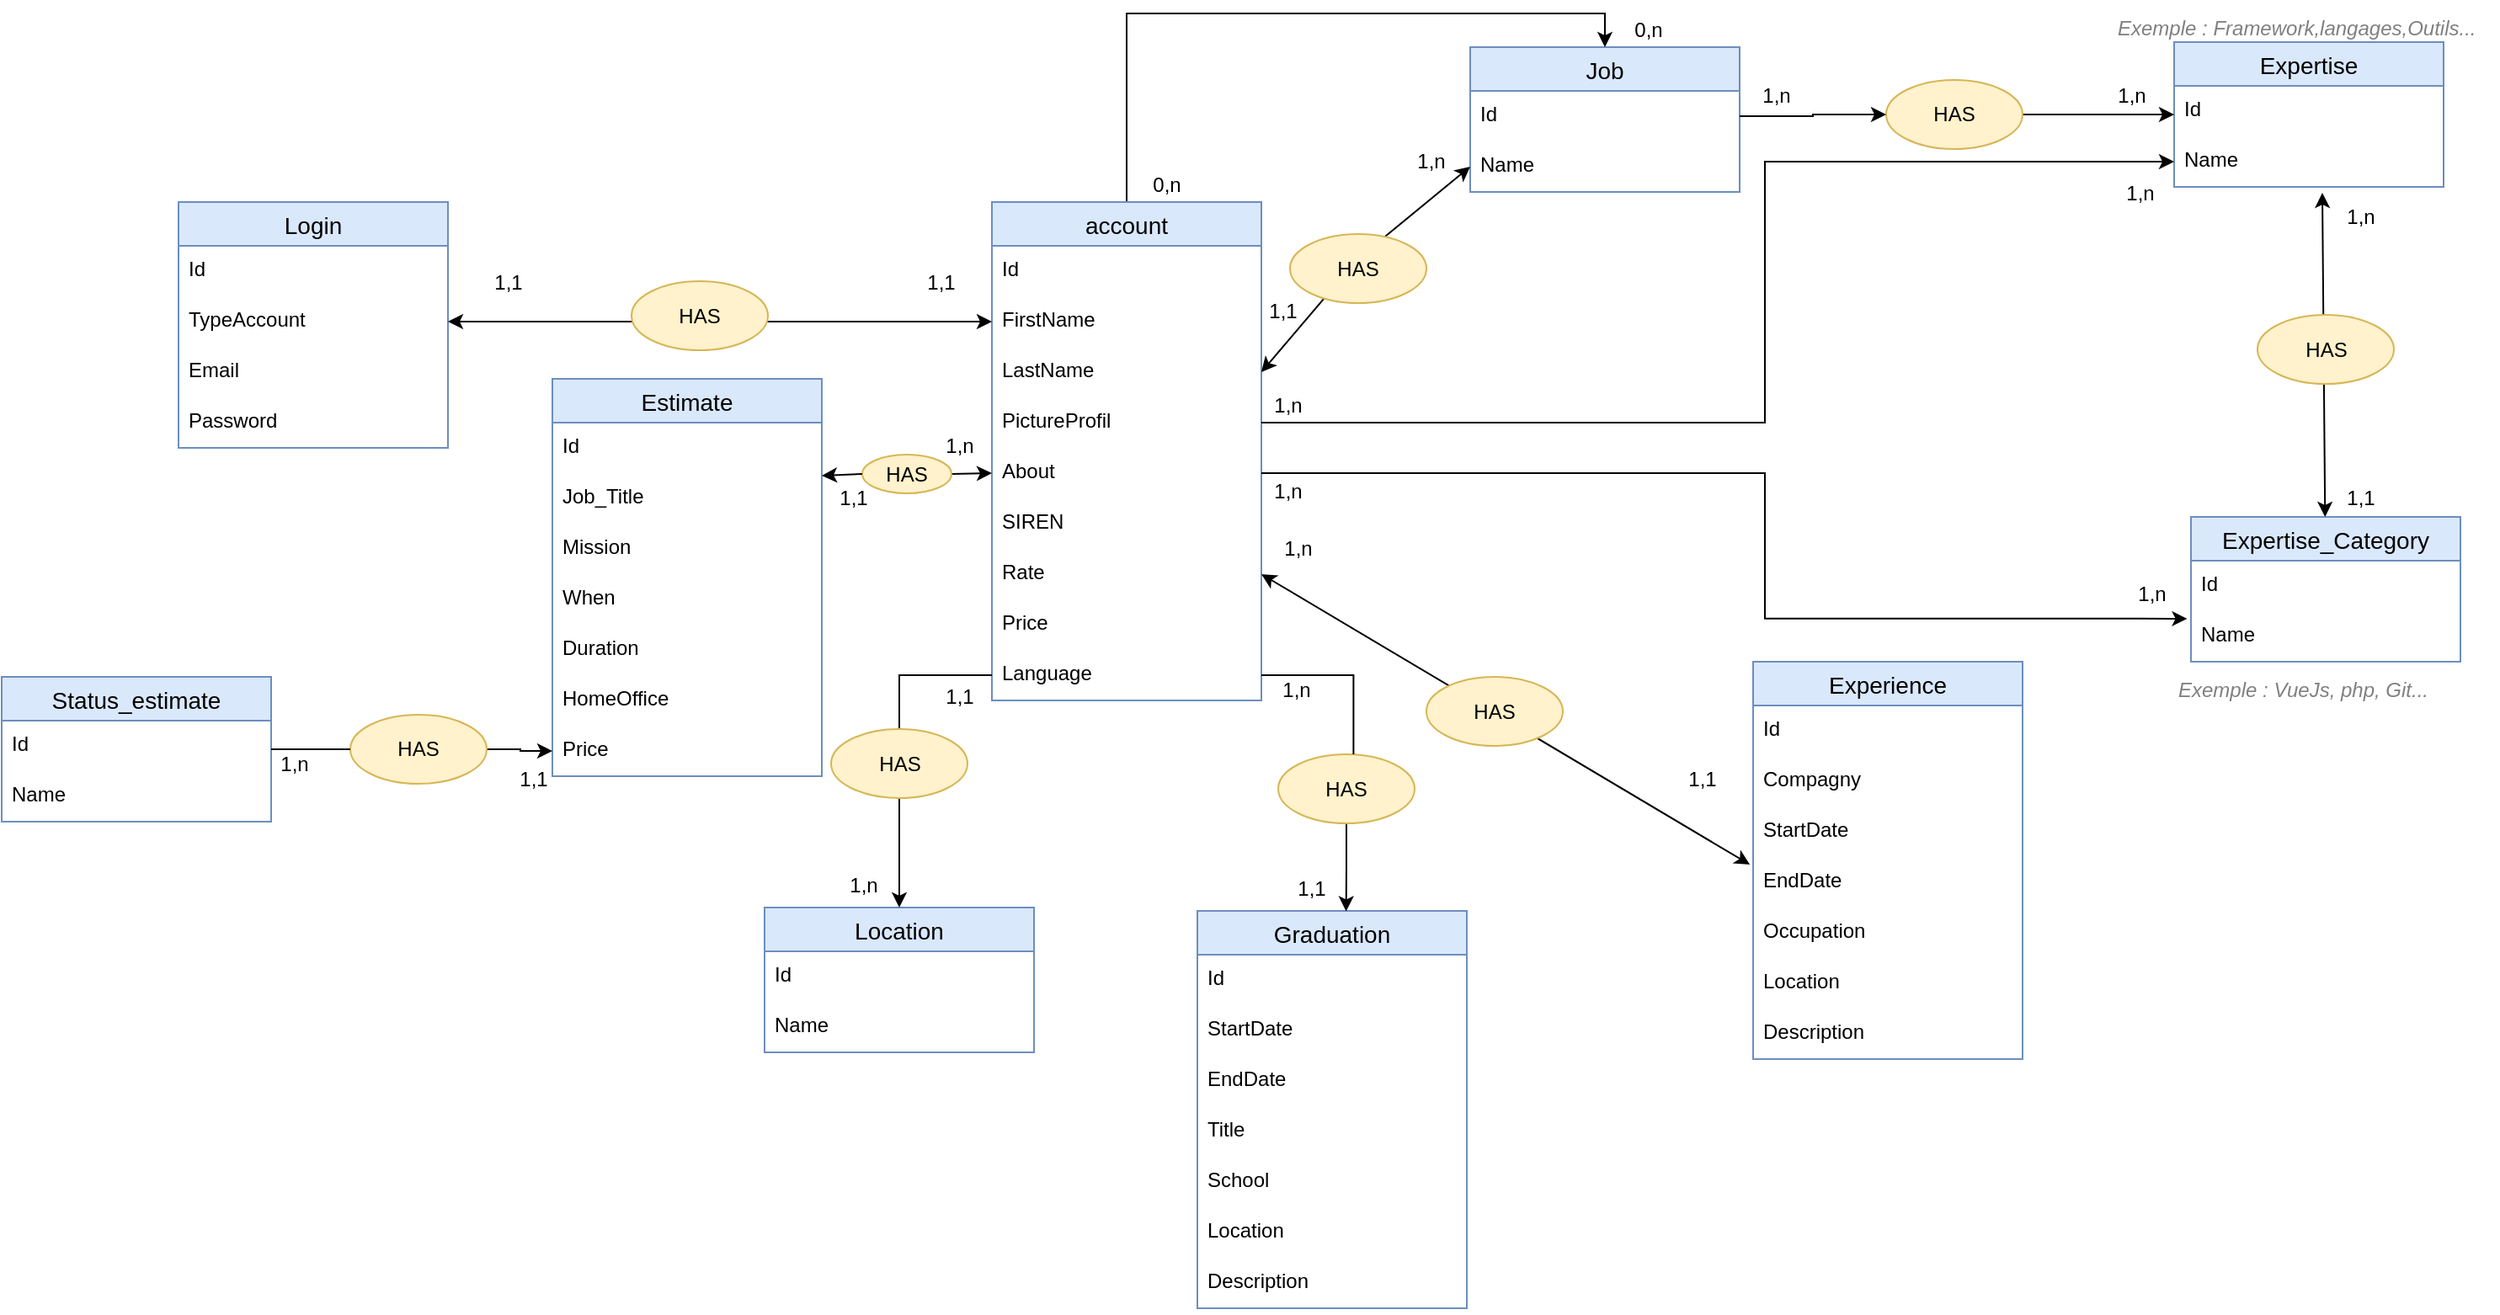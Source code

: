 <mxfile version="17.1.2" type="device" pages="2"><diagram id="mVigwQWhMpdKdHefaD68" name="MCD"><mxGraphModel dx="1883" dy="1170" grid="0" gridSize="10" guides="1" tooltips="1" connect="1" arrows="1" fold="1" page="0" pageScale="1" pageWidth="827" pageHeight="1169" math="0" shadow="0"><root><mxCell id="0"/><mxCell id="1" parent="0"/><mxCell id="IZ_guCKE3eKfIHXnUlwK-1" value="Location" style="swimlane;fontStyle=0;childLayout=stackLayout;horizontal=1;startSize=26;horizontalStack=0;resizeParent=1;resizeParentMax=0;resizeLast=0;collapsible=1;marginBottom=0;align=center;fontSize=14;fillColor=#dae8fc;strokeColor=#6c8ebf;" parent="1" vertex="1"><mxGeometry x="150" y="281" width="160" height="86" as="geometry"/></mxCell><mxCell id="IZ_guCKE3eKfIHXnUlwK-2" value="Id" style="text;strokeColor=none;fillColor=none;spacingLeft=4;spacingRight=4;overflow=hidden;rotatable=0;points=[[0,0.5],[1,0.5]];portConstraint=eastwest;fontSize=12;" parent="IZ_guCKE3eKfIHXnUlwK-1" vertex="1"><mxGeometry y="26" width="160" height="30" as="geometry"/></mxCell><mxCell id="IZ_guCKE3eKfIHXnUlwK-3" value="Name" style="text;strokeColor=none;fillColor=none;spacingLeft=4;spacingRight=4;overflow=hidden;rotatable=0;points=[[0,0.5],[1,0.5]];portConstraint=eastwest;fontSize=12;" parent="IZ_guCKE3eKfIHXnUlwK-1" vertex="1"><mxGeometry y="56" width="160" height="30" as="geometry"/></mxCell><mxCell id="IZ_guCKE3eKfIHXnUlwK-5" value="Job" style="swimlane;fontStyle=0;childLayout=stackLayout;horizontal=1;startSize=26;horizontalStack=0;resizeParent=1;resizeParentMax=0;resizeLast=0;collapsible=1;marginBottom=0;align=center;fontSize=14;fillColor=#dae8fc;strokeColor=#6c8ebf;" parent="1" vertex="1"><mxGeometry x="569" y="-230" width="160" height="86" as="geometry"/></mxCell><mxCell id="IZ_guCKE3eKfIHXnUlwK-6" value="Id" style="text;strokeColor=none;fillColor=none;spacingLeft=4;spacingRight=4;overflow=hidden;rotatable=0;points=[[0,0.5],[1,0.5]];portConstraint=eastwest;fontSize=12;" parent="IZ_guCKE3eKfIHXnUlwK-5" vertex="1"><mxGeometry y="26" width="160" height="30" as="geometry"/></mxCell><mxCell id="IZ_guCKE3eKfIHXnUlwK-7" value="Name" style="text;strokeColor=none;fillColor=none;spacingLeft=4;spacingRight=4;overflow=hidden;rotatable=0;points=[[0,0.5],[1,0.5]];portConstraint=eastwest;fontSize=12;" parent="IZ_guCKE3eKfIHXnUlwK-5" vertex="1"><mxGeometry y="56" width="160" height="30" as="geometry"/></mxCell><mxCell id="IcPHuXyP7gP1saVcf6r--30" style="edgeStyle=orthogonalEdgeStyle;rounded=0;orthogonalLoop=1;jettySize=auto;html=1;exitX=0.5;exitY=0;exitDx=0;exitDy=0;entryX=0.5;entryY=0;entryDx=0;entryDy=0;" edge="1" parent="1" source="IZ_guCKE3eKfIHXnUlwK-9" target="IZ_guCKE3eKfIHXnUlwK-5"><mxGeometry relative="1" as="geometry"/></mxCell><mxCell id="IZ_guCKE3eKfIHXnUlwK-9" value="account" style="swimlane;fontStyle=0;childLayout=stackLayout;horizontal=1;startSize=26;horizontalStack=0;resizeParent=1;resizeParentMax=0;resizeLast=0;collapsible=1;marginBottom=0;align=center;fontSize=14;fillColor=#dae8fc;strokeColor=#6c8ebf;" parent="1" vertex="1"><mxGeometry x="285" y="-138" width="160" height="296" as="geometry"/></mxCell><mxCell id="IZ_guCKE3eKfIHXnUlwK-10" value="Id" style="text;strokeColor=none;fillColor=none;spacingLeft=4;spacingRight=4;overflow=hidden;rotatable=0;points=[[0,0.5],[1,0.5]];portConstraint=eastwest;fontSize=12;" parent="IZ_guCKE3eKfIHXnUlwK-9" vertex="1"><mxGeometry y="26" width="160" height="30" as="geometry"/></mxCell><mxCell id="IZ_guCKE3eKfIHXnUlwK-11" value="FirstName" style="text;strokeColor=none;fillColor=none;spacingLeft=4;spacingRight=4;overflow=hidden;rotatable=0;points=[[0,0.5],[1,0.5]];portConstraint=eastwest;fontSize=12;" parent="IZ_guCKE3eKfIHXnUlwK-9" vertex="1"><mxGeometry y="56" width="160" height="30" as="geometry"/></mxCell><mxCell id="IZ_guCKE3eKfIHXnUlwK-12" value="LastName" style="text;strokeColor=none;fillColor=none;spacingLeft=4;spacingRight=4;overflow=hidden;rotatable=0;points=[[0,0.5],[1,0.5]];portConstraint=eastwest;fontSize=12;" parent="IZ_guCKE3eKfIHXnUlwK-9" vertex="1"><mxGeometry y="86" width="160" height="30" as="geometry"/></mxCell><mxCell id="IZ_guCKE3eKfIHXnUlwK-14" value="PictureProfil" style="text;strokeColor=none;fillColor=none;spacingLeft=4;spacingRight=4;overflow=hidden;rotatable=0;points=[[0,0.5],[1,0.5]];portConstraint=eastwest;fontSize=12;" parent="IZ_guCKE3eKfIHXnUlwK-9" vertex="1"><mxGeometry y="116" width="160" height="30" as="geometry"/></mxCell><mxCell id="IZ_guCKE3eKfIHXnUlwK-42" value="About" style="text;strokeColor=none;fillColor=none;spacingLeft=4;spacingRight=4;overflow=hidden;rotatable=0;points=[[0,0.5],[1,0.5]];portConstraint=eastwest;fontSize=12;" parent="IZ_guCKE3eKfIHXnUlwK-9" vertex="1"><mxGeometry y="146" width="160" height="30" as="geometry"/></mxCell><mxCell id="IZ_guCKE3eKfIHXnUlwK-82" value="SIREN" style="text;strokeColor=none;fillColor=none;spacingLeft=4;spacingRight=4;overflow=hidden;rotatable=0;points=[[0,0.5],[1,0.5]];portConstraint=eastwest;fontSize=12;" parent="IZ_guCKE3eKfIHXnUlwK-9" vertex="1"><mxGeometry y="176" width="160" height="30" as="geometry"/></mxCell><mxCell id="IZ_guCKE3eKfIHXnUlwK-84" value="Rate" style="text;strokeColor=none;fillColor=none;spacingLeft=4;spacingRight=4;overflow=hidden;rotatable=0;points=[[0,0.5],[1,0.5]];portConstraint=eastwest;fontSize=12;" parent="IZ_guCKE3eKfIHXnUlwK-9" vertex="1"><mxGeometry y="206" width="160" height="30" as="geometry"/></mxCell><mxCell id="IZ_guCKE3eKfIHXnUlwK-20" value="Price" style="text;strokeColor=none;fillColor=none;spacingLeft=4;spacingRight=4;overflow=hidden;rotatable=0;points=[[0,0.5],[1,0.5]];portConstraint=eastwest;fontSize=12;" parent="IZ_guCKE3eKfIHXnUlwK-9" vertex="1"><mxGeometry y="236" width="160" height="30" as="geometry"/></mxCell><mxCell id="IZ_guCKE3eKfIHXnUlwK-101" value="Language" style="text;strokeColor=none;fillColor=none;spacingLeft=4;spacingRight=4;overflow=hidden;rotatable=0;points=[[0,0.5],[1,0.5]];portConstraint=eastwest;fontSize=12;" parent="IZ_guCKE3eKfIHXnUlwK-9" vertex="1"><mxGeometry y="266" width="160" height="30" as="geometry"/></mxCell><mxCell id="IZ_guCKE3eKfIHXnUlwK-16" value="Login" style="swimlane;fontStyle=0;childLayout=stackLayout;horizontal=1;startSize=26;horizontalStack=0;resizeParent=1;resizeParentMax=0;resizeLast=0;collapsible=1;marginBottom=0;align=center;fontSize=14;fillColor=#dae8fc;strokeColor=#6c8ebf;" parent="1" vertex="1"><mxGeometry x="-198" y="-138" width="160" height="146" as="geometry"/></mxCell><mxCell id="IZ_guCKE3eKfIHXnUlwK-17" value="Id" style="text;strokeColor=none;fillColor=none;spacingLeft=4;spacingRight=4;overflow=hidden;rotatable=0;points=[[0,0.5],[1,0.5]];portConstraint=eastwest;fontSize=12;" parent="IZ_guCKE3eKfIHXnUlwK-16" vertex="1"><mxGeometry y="26" width="160" height="30" as="geometry"/></mxCell><mxCell id="IZ_guCKE3eKfIHXnUlwK-18" value="TypeAccount" style="text;strokeColor=none;fillColor=none;spacingLeft=4;spacingRight=4;overflow=hidden;rotatable=0;points=[[0,0.5],[1,0.5]];portConstraint=eastwest;fontSize=12;" parent="IZ_guCKE3eKfIHXnUlwK-16" vertex="1"><mxGeometry y="56" width="160" height="30" as="geometry"/></mxCell><mxCell id="IZ_guCKE3eKfIHXnUlwK-69" value="Email" style="text;strokeColor=none;fillColor=none;spacingLeft=4;spacingRight=4;overflow=hidden;rotatable=0;points=[[0,0.5],[1,0.5]];portConstraint=eastwest;fontSize=12;" parent="IZ_guCKE3eKfIHXnUlwK-16" vertex="1"><mxGeometry y="86" width="160" height="30" as="geometry"/></mxCell><mxCell id="IZ_guCKE3eKfIHXnUlwK-19" value="Password" style="text;strokeColor=none;fillColor=none;spacingLeft=4;spacingRight=4;overflow=hidden;rotatable=0;points=[[0,0.5],[1,0.5]];portConstraint=eastwest;fontSize=12;" parent="IZ_guCKE3eKfIHXnUlwK-16" vertex="1"><mxGeometry y="116" width="160" height="30" as="geometry"/></mxCell><mxCell id="IZ_guCKE3eKfIHXnUlwK-21" value="Experience" style="swimlane;fontStyle=0;childLayout=stackLayout;horizontal=1;startSize=26;horizontalStack=0;resizeParent=1;resizeParentMax=0;resizeLast=0;collapsible=1;marginBottom=0;align=center;fontSize=14;fillColor=#dae8fc;strokeColor=#6c8ebf;" parent="1" vertex="1"><mxGeometry x="737" y="135" width="160" height="236" as="geometry"/></mxCell><mxCell id="IZ_guCKE3eKfIHXnUlwK-22" value="Id" style="text;strokeColor=none;fillColor=none;spacingLeft=4;spacingRight=4;overflow=hidden;rotatable=0;points=[[0,0.5],[1,0.5]];portConstraint=eastwest;fontSize=12;" parent="IZ_guCKE3eKfIHXnUlwK-21" vertex="1"><mxGeometry y="26" width="160" height="30" as="geometry"/></mxCell><mxCell id="IZ_guCKE3eKfIHXnUlwK-23" value="Compagny" style="text;strokeColor=none;fillColor=none;spacingLeft=4;spacingRight=4;overflow=hidden;rotatable=0;points=[[0,0.5],[1,0.5]];portConstraint=eastwest;fontSize=12;" parent="IZ_guCKE3eKfIHXnUlwK-21" vertex="1"><mxGeometry y="56" width="160" height="30" as="geometry"/></mxCell><mxCell id="IZ_guCKE3eKfIHXnUlwK-24" value="StartDate" style="text;strokeColor=none;fillColor=none;spacingLeft=4;spacingRight=4;overflow=hidden;rotatable=0;points=[[0,0.5],[1,0.5]];portConstraint=eastwest;fontSize=12;" parent="IZ_guCKE3eKfIHXnUlwK-21" vertex="1"><mxGeometry y="86" width="160" height="30" as="geometry"/></mxCell><mxCell id="IZ_guCKE3eKfIHXnUlwK-25" value="EndDate" style="text;strokeColor=none;fillColor=none;spacingLeft=4;spacingRight=4;overflow=hidden;rotatable=0;points=[[0,0.5],[1,0.5]];portConstraint=eastwest;fontSize=12;" parent="IZ_guCKE3eKfIHXnUlwK-21" vertex="1"><mxGeometry y="116" width="160" height="30" as="geometry"/></mxCell><mxCell id="IZ_guCKE3eKfIHXnUlwK-26" value="Occupation" style="text;strokeColor=none;fillColor=none;spacingLeft=4;spacingRight=4;overflow=hidden;rotatable=0;points=[[0,0.5],[1,0.5]];portConstraint=eastwest;fontSize=12;" parent="IZ_guCKE3eKfIHXnUlwK-21" vertex="1"><mxGeometry y="146" width="160" height="30" as="geometry"/></mxCell><mxCell id="IZ_guCKE3eKfIHXnUlwK-27" value="Location" style="text;strokeColor=none;fillColor=none;spacingLeft=4;spacingRight=4;overflow=hidden;rotatable=0;points=[[0,0.5],[1,0.5]];portConstraint=eastwest;fontSize=12;" parent="IZ_guCKE3eKfIHXnUlwK-21" vertex="1"><mxGeometry y="176" width="160" height="30" as="geometry"/></mxCell><mxCell id="IZ_guCKE3eKfIHXnUlwK-28" value="Description" style="text;strokeColor=none;fillColor=none;spacingLeft=4;spacingRight=4;overflow=hidden;rotatable=0;points=[[0,0.5],[1,0.5]];portConstraint=eastwest;fontSize=12;" parent="IZ_guCKE3eKfIHXnUlwK-21" vertex="1"><mxGeometry y="206" width="160" height="30" as="geometry"/></mxCell><mxCell id="IZ_guCKE3eKfIHXnUlwK-43" value="Expertise" style="swimlane;fontStyle=0;childLayout=stackLayout;horizontal=1;startSize=26;horizontalStack=0;resizeParent=1;resizeParentMax=0;resizeLast=0;collapsible=1;marginBottom=0;align=center;fontSize=14;fillColor=#dae8fc;strokeColor=#6c8ebf;" parent="1" vertex="1"><mxGeometry x="987" y="-233" width="160" height="86" as="geometry"/></mxCell><mxCell id="IZ_guCKE3eKfIHXnUlwK-44" value="Id" style="text;strokeColor=none;fillColor=none;spacingLeft=4;spacingRight=4;overflow=hidden;rotatable=0;points=[[0,0.5],[1,0.5]];portConstraint=eastwest;fontSize=12;" parent="IZ_guCKE3eKfIHXnUlwK-43" vertex="1"><mxGeometry y="26" width="160" height="30" as="geometry"/></mxCell><mxCell id="IZ_guCKE3eKfIHXnUlwK-50" value="Name" style="text;strokeColor=none;fillColor=none;spacingLeft=4;spacingRight=4;overflow=hidden;rotatable=0;points=[[0,0.5],[1,0.5]];portConstraint=eastwest;fontSize=12;" parent="IZ_guCKE3eKfIHXnUlwK-43" vertex="1"><mxGeometry y="56" width="160" height="30" as="geometry"/></mxCell><mxCell id="IZ_guCKE3eKfIHXnUlwK-61" value="Expertise_Category" style="swimlane;fontStyle=0;childLayout=stackLayout;horizontal=1;startSize=26;horizontalStack=0;resizeParent=1;resizeParentMax=0;resizeLast=0;collapsible=1;marginBottom=0;align=center;fontSize=14;fillColor=#dae8fc;strokeColor=#6c8ebf;" parent="1" vertex="1"><mxGeometry x="997" y="49" width="160" height="86" as="geometry"/></mxCell><mxCell id="IZ_guCKE3eKfIHXnUlwK-62" value="Id" style="text;strokeColor=none;fillColor=none;spacingLeft=4;spacingRight=4;overflow=hidden;rotatable=0;points=[[0,0.5],[1,0.5]];portConstraint=eastwest;fontSize=12;" parent="IZ_guCKE3eKfIHXnUlwK-61" vertex="1"><mxGeometry y="26" width="160" height="30" as="geometry"/></mxCell><mxCell id="IZ_guCKE3eKfIHXnUlwK-63" value="Name" style="text;strokeColor=none;fillColor=none;spacingLeft=4;spacingRight=4;overflow=hidden;rotatable=0;points=[[0,0.5],[1,0.5]];portConstraint=eastwest;fontSize=12;" parent="IZ_guCKE3eKfIHXnUlwK-61" vertex="1"><mxGeometry y="56" width="160" height="30" as="geometry"/></mxCell><mxCell id="IZ_guCKE3eKfIHXnUlwK-65" value="Exemple : Framework,langages,Outils..." style="text;strokeColor=none;fillColor=none;spacingLeft=4;spacingRight=4;overflow=hidden;rotatable=0;points=[[0,0.5],[1,0.5]];portConstraint=eastwest;fontSize=12;fontColor=#808080;fontStyle=2" parent="1" vertex="1"><mxGeometry x="947.5" y="-255" width="232" height="30" as="geometry"/></mxCell><mxCell id="IZ_guCKE3eKfIHXnUlwK-66" value="Exemple : VueJs, php, Git..." style="text;strokeColor=none;fillColor=none;spacingLeft=4;spacingRight=4;overflow=hidden;rotatable=0;points=[[0,0.5],[1,0.5]];portConstraint=eastwest;fontSize=12;fontColor=#808080;fontStyle=2" parent="1" vertex="1"><mxGeometry x="983.5" y="138" width="196" height="30" as="geometry"/></mxCell><mxCell id="IZ_guCKE3eKfIHXnUlwK-70" value="Graduation" style="swimlane;fontStyle=0;childLayout=stackLayout;horizontal=1;startSize=26;horizontalStack=0;resizeParent=1;resizeParentMax=0;resizeLast=0;collapsible=1;marginBottom=0;align=center;fontSize=14;fillColor=#dae8fc;strokeColor=#6c8ebf;" parent="1" vertex="1"><mxGeometry x="407" y="283" width="160" height="236" as="geometry"/></mxCell><mxCell id="IZ_guCKE3eKfIHXnUlwK-71" value="Id" style="text;strokeColor=none;fillColor=none;spacingLeft=4;spacingRight=4;overflow=hidden;rotatable=0;points=[[0,0.5],[1,0.5]];portConstraint=eastwest;fontSize=12;" parent="IZ_guCKE3eKfIHXnUlwK-70" vertex="1"><mxGeometry y="26" width="160" height="30" as="geometry"/></mxCell><mxCell id="IZ_guCKE3eKfIHXnUlwK-73" value="StartDate" style="text;strokeColor=none;fillColor=none;spacingLeft=4;spacingRight=4;overflow=hidden;rotatable=0;points=[[0,0.5],[1,0.5]];portConstraint=eastwest;fontSize=12;" parent="IZ_guCKE3eKfIHXnUlwK-70" vertex="1"><mxGeometry y="56" width="160" height="30" as="geometry"/></mxCell><mxCell id="IZ_guCKE3eKfIHXnUlwK-74" value="EndDate" style="text;strokeColor=none;fillColor=none;spacingLeft=4;spacingRight=4;overflow=hidden;rotatable=0;points=[[0,0.5],[1,0.5]];portConstraint=eastwest;fontSize=12;" parent="IZ_guCKE3eKfIHXnUlwK-70" vertex="1"><mxGeometry y="86" width="160" height="30" as="geometry"/></mxCell><mxCell id="IZ_guCKE3eKfIHXnUlwK-75" value="Title" style="text;strokeColor=none;fillColor=none;spacingLeft=4;spacingRight=4;overflow=hidden;rotatable=0;points=[[0,0.5],[1,0.5]];portConstraint=eastwest;fontSize=12;" parent="IZ_guCKE3eKfIHXnUlwK-70" vertex="1"><mxGeometry y="116" width="160" height="30" as="geometry"/></mxCell><mxCell id="IZ_guCKE3eKfIHXnUlwK-78" value="School" style="text;strokeColor=none;fillColor=none;spacingLeft=4;spacingRight=4;overflow=hidden;rotatable=0;points=[[0,0.5],[1,0.5]];portConstraint=eastwest;fontSize=12;" parent="IZ_guCKE3eKfIHXnUlwK-70" vertex="1"><mxGeometry y="146" width="160" height="30" as="geometry"/></mxCell><mxCell id="IZ_guCKE3eKfIHXnUlwK-76" value="Location" style="text;strokeColor=none;fillColor=none;spacingLeft=4;spacingRight=4;overflow=hidden;rotatable=0;points=[[0,0.5],[1,0.5]];portConstraint=eastwest;fontSize=12;" parent="IZ_guCKE3eKfIHXnUlwK-70" vertex="1"><mxGeometry y="176" width="160" height="30" as="geometry"/></mxCell><mxCell id="IZ_guCKE3eKfIHXnUlwK-77" value="Description" style="text;strokeColor=none;fillColor=none;spacingLeft=4;spacingRight=4;overflow=hidden;rotatable=0;points=[[0,0.5],[1,0.5]];portConstraint=eastwest;fontSize=12;" parent="IZ_guCKE3eKfIHXnUlwK-70" vertex="1"><mxGeometry y="206" width="160" height="30" as="geometry"/></mxCell><mxCell id="IZ_guCKE3eKfIHXnUlwK-88" value="Estimate" style="swimlane;fontStyle=0;childLayout=stackLayout;horizontal=1;startSize=26;horizontalStack=0;resizeParent=1;resizeParentMax=0;resizeLast=0;collapsible=1;marginBottom=0;align=center;fontSize=14;fillColor=#dae8fc;strokeColor=#6c8ebf;" parent="1" vertex="1"><mxGeometry x="24" y="-33" width="160" height="236" as="geometry"/></mxCell><mxCell id="IZ_guCKE3eKfIHXnUlwK-89" value="Id" style="text;strokeColor=none;fillColor=none;spacingLeft=4;spacingRight=4;overflow=hidden;rotatable=0;points=[[0,0.5],[1,0.5]];portConstraint=eastwest;fontSize=12;" parent="IZ_guCKE3eKfIHXnUlwK-88" vertex="1"><mxGeometry y="26" width="160" height="30" as="geometry"/></mxCell><mxCell id="IZ_guCKE3eKfIHXnUlwK-90" value="Job_Title" style="text;strokeColor=none;fillColor=none;spacingLeft=4;spacingRight=4;overflow=hidden;rotatable=0;points=[[0,0.5],[1,0.5]];portConstraint=eastwest;fontSize=12;" parent="IZ_guCKE3eKfIHXnUlwK-88" vertex="1"><mxGeometry y="56" width="160" height="30" as="geometry"/></mxCell><mxCell id="IZ_guCKE3eKfIHXnUlwK-91" value="Mission" style="text;strokeColor=none;fillColor=none;spacingLeft=4;spacingRight=4;overflow=hidden;rotatable=0;points=[[0,0.5],[1,0.5]];portConstraint=eastwest;fontSize=12;" parent="IZ_guCKE3eKfIHXnUlwK-88" vertex="1"><mxGeometry y="86" width="160" height="30" as="geometry"/></mxCell><mxCell id="IZ_guCKE3eKfIHXnUlwK-93" value="When" style="text;strokeColor=none;fillColor=none;spacingLeft=4;spacingRight=4;overflow=hidden;rotatable=0;points=[[0,0.5],[1,0.5]];portConstraint=eastwest;fontSize=12;" parent="IZ_guCKE3eKfIHXnUlwK-88" vertex="1"><mxGeometry y="116" width="160" height="30" as="geometry"/></mxCell><mxCell id="IZ_guCKE3eKfIHXnUlwK-94" value="Duration" style="text;strokeColor=none;fillColor=none;spacingLeft=4;spacingRight=4;overflow=hidden;rotatable=0;points=[[0,0.5],[1,0.5]];portConstraint=eastwest;fontSize=12;" parent="IZ_guCKE3eKfIHXnUlwK-88" vertex="1"><mxGeometry y="146" width="160" height="30" as="geometry"/></mxCell><mxCell id="IZ_guCKE3eKfIHXnUlwK-95" value="HomeOffice" style="text;strokeColor=none;fillColor=none;spacingLeft=4;spacingRight=4;overflow=hidden;rotatable=0;points=[[0,0.5],[1,0.5]];portConstraint=eastwest;fontSize=12;" parent="IZ_guCKE3eKfIHXnUlwK-88" vertex="1"><mxGeometry y="176" width="160" height="30" as="geometry"/></mxCell><mxCell id="IZ_guCKE3eKfIHXnUlwK-100" value="Price" style="text;strokeColor=none;fillColor=none;spacingLeft=4;spacingRight=4;overflow=hidden;rotatable=0;points=[[0,0.5],[1,0.5]];portConstraint=eastwest;fontSize=12;" parent="IZ_guCKE3eKfIHXnUlwK-88" vertex="1"><mxGeometry y="206" width="160" height="30" as="geometry"/></mxCell><mxCell id="IZ_guCKE3eKfIHXnUlwK-103" value="" style="endArrow=classic;startArrow=classic;html=1;rounded=0;fontColor=#808080;exitX=1;exitY=0.5;exitDx=0;exitDy=0;entryX=0;entryY=0.5;entryDx=0;entryDy=0;" parent="1" source="IZ_guCKE3eKfIHXnUlwK-18" target="IZ_guCKE3eKfIHXnUlwK-11" edge="1"><mxGeometry width="50" height="50" relative="1" as="geometry"><mxPoint x="420" y="301" as="sourcePoint"/><mxPoint x="470" y="251" as="targetPoint"/></mxGeometry></mxCell><mxCell id="IZ_guCKE3eKfIHXnUlwK-105" value="" style="endArrow=classic;startArrow=none;html=1;rounded=0;fontColor=#808080;entryX=0;entryY=0.5;entryDx=0;entryDy=0;exitX=1;exitY=0.5;exitDx=0;exitDy=0;" parent="1" source="IZ_guCKE3eKfIHXnUlwK-143" target="IZ_guCKE3eKfIHXnUlwK-42" edge="1"><mxGeometry width="50" height="50" relative="1" as="geometry"><mxPoint x="183" y="93" as="sourcePoint"/><mxPoint x="467" y="179" as="targetPoint"/></mxGeometry></mxCell><mxCell id="IZ_guCKE3eKfIHXnUlwK-108" value="" style="endArrow=classic;startArrow=classic;html=1;rounded=0;fontColor=#808080;entryX=-0.012;entryY=0.15;entryDx=0;entryDy=0;entryPerimeter=0;exitX=1;exitY=0.5;exitDx=0;exitDy=0;" parent="1" source="IZ_guCKE3eKfIHXnUlwK-84" target="IZ_guCKE3eKfIHXnUlwK-25" edge="1"><mxGeometry width="50" height="50" relative="1" as="geometry"><mxPoint x="417" y="229" as="sourcePoint"/><mxPoint x="467" y="179" as="targetPoint"/></mxGeometry></mxCell><mxCell id="IZ_guCKE3eKfIHXnUlwK-110" value="" style="endArrow=classic;startArrow=classic;html=1;rounded=0;fontColor=#808080;entryX=0.55;entryY=1.117;entryDx=0;entryDy=0;entryPerimeter=0;" parent="1" source="IZ_guCKE3eKfIHXnUlwK-61" target="IZ_guCKE3eKfIHXnUlwK-50" edge="1"><mxGeometry width="50" height="50" relative="1" as="geometry"><mxPoint x="417" y="104" as="sourcePoint"/><mxPoint x="467" y="54" as="targetPoint"/></mxGeometry></mxCell><mxCell id="IZ_guCKE3eKfIHXnUlwK-113" value="1,1" style="text;html=1;strokeColor=none;fillColor=none;align=center;verticalAlign=middle;whiteSpace=wrap;rounded=0;fontColor=#000000;" parent="1" vertex="1"><mxGeometry x="-32" y="-105" width="60" height="30" as="geometry"/></mxCell><mxCell id="IZ_guCKE3eKfIHXnUlwK-114" value="1,1" style="text;html=1;strokeColor=none;fillColor=none;align=center;verticalAlign=middle;whiteSpace=wrap;rounded=0;fontColor=#000000;" parent="1" vertex="1"><mxGeometry x="225" y="-105" width="60" height="30" as="geometry"/></mxCell><mxCell id="IZ_guCKE3eKfIHXnUlwK-117" value="1,1" style="text;html=1;strokeColor=none;fillColor=none;align=center;verticalAlign=middle;whiteSpace=wrap;rounded=0;fontColor=#000000;" parent="1" vertex="1"><mxGeometry x="173" y="23" width="60" height="30" as="geometry"/></mxCell><mxCell id="IZ_guCKE3eKfIHXnUlwK-119" value="1,1" style="text;html=1;strokeColor=none;fillColor=none;align=center;verticalAlign=middle;whiteSpace=wrap;rounded=0;fontColor=#000000;" parent="1" vertex="1"><mxGeometry x="236" y="141" width="60" height="30" as="geometry"/></mxCell><mxCell id="IZ_guCKE3eKfIHXnUlwK-121" value="1,n" style="text;html=1;strokeColor=none;fillColor=none;align=center;verticalAlign=middle;whiteSpace=wrap;rounded=0;fontColor=#000000;" parent="1" vertex="1"><mxGeometry x="179" y="253" width="60" height="30" as="geometry"/></mxCell><mxCell id="IZ_guCKE3eKfIHXnUlwK-123" value="1,1" style="text;html=1;strokeColor=none;fillColor=none;align=center;verticalAlign=middle;whiteSpace=wrap;rounded=0;fontColor=#000000;" parent="1" vertex="1"><mxGeometry x="445" y="255" width="60" height="30" as="geometry"/></mxCell><mxCell id="IZ_guCKE3eKfIHXnUlwK-124" value="1,n" style="text;html=1;strokeColor=none;fillColor=none;align=center;verticalAlign=middle;whiteSpace=wrap;rounded=0;fontColor=#000000;" parent="1" vertex="1"><mxGeometry x="445" y="144" width="42" height="16" as="geometry"/></mxCell><mxCell id="IZ_guCKE3eKfIHXnUlwK-125" value="1,n" style="text;html=1;strokeColor=none;fillColor=none;align=center;verticalAlign=middle;whiteSpace=wrap;rounded=0;fontColor=#000000;" parent="1" vertex="1"><mxGeometry x="437" y="53" width="60" height="30" as="geometry"/></mxCell><mxCell id="IZ_guCKE3eKfIHXnUlwK-127" value="1,1" style="text;html=1;strokeColor=none;fillColor=none;align=center;verticalAlign=middle;whiteSpace=wrap;rounded=0;fontColor=#000000;" parent="1" vertex="1"><mxGeometry x="677" y="190" width="60" height="30" as="geometry"/></mxCell><mxCell id="IZ_guCKE3eKfIHXnUlwK-128" value="1,1" style="text;html=1;strokeColor=none;fillColor=none;align=center;verticalAlign=middle;whiteSpace=wrap;rounded=0;fontColor=#000000;" parent="1" vertex="1"><mxGeometry x="437" y="-83" width="42" height="20" as="geometry"/></mxCell><mxCell id="IZ_guCKE3eKfIHXnUlwK-129" value="" style="endArrow=classic;startArrow=classic;html=1;rounded=0;fontColor=#000000;entryX=0;entryY=0.5;entryDx=0;entryDy=0;exitX=1;exitY=0.5;exitDx=0;exitDy=0;" parent="1" source="IZ_guCKE3eKfIHXnUlwK-12" target="IZ_guCKE3eKfIHXnUlwK-7" edge="1"><mxGeometry width="50" height="50" relative="1" as="geometry"><mxPoint x="417" y="104" as="sourcePoint"/><mxPoint x="467" y="54" as="targetPoint"/><Array as="points"><mxPoint x="502" y="-104"/></Array></mxGeometry></mxCell><mxCell id="IZ_guCKE3eKfIHXnUlwK-130" value="1,n" style="text;html=1;strokeColor=none;fillColor=none;align=center;verticalAlign=middle;whiteSpace=wrap;rounded=0;fontColor=#000000;" parent="1" vertex="1"><mxGeometry x="516" y="-177" width="60" height="30" as="geometry"/></mxCell><mxCell id="IZ_guCKE3eKfIHXnUlwK-132" value="1,n" style="text;html=1;strokeColor=none;fillColor=none;align=center;verticalAlign=middle;whiteSpace=wrap;rounded=0;fontColor=#000000;" parent="1" vertex="1"><mxGeometry x="250" y="-2" width="32" height="18" as="geometry"/></mxCell><mxCell id="IZ_guCKE3eKfIHXnUlwK-134" value="1,n" style="text;html=1;strokeColor=none;fillColor=none;align=center;verticalAlign=middle;whiteSpace=wrap;rounded=0;fontColor=#000000;" parent="1" vertex="1"><mxGeometry x="721" y="-216" width="60" height="30" as="geometry"/></mxCell><mxCell id="IZ_guCKE3eKfIHXnUlwK-136" value="1,n" style="text;html=1;strokeColor=none;fillColor=none;align=center;verticalAlign=middle;whiteSpace=wrap;rounded=0;fontColor=#000000;" parent="1" vertex="1"><mxGeometry x="932" y="-216" width="60" height="30" as="geometry"/></mxCell><mxCell id="IZ_guCKE3eKfIHXnUlwK-137" value="1,n" style="text;html=1;strokeColor=none;fillColor=none;align=center;verticalAlign=middle;whiteSpace=wrap;rounded=0;fontColor=#000000;" parent="1" vertex="1"><mxGeometry x="1068" y="-144" width="60" height="30" as="geometry"/></mxCell><mxCell id="IZ_guCKE3eKfIHXnUlwK-138" value="1,1" style="text;html=1;strokeColor=none;fillColor=none;align=center;verticalAlign=middle;whiteSpace=wrap;rounded=0;fontColor=#000000;" parent="1" vertex="1"><mxGeometry x="1068" y="23" width="60" height="30" as="geometry"/></mxCell><mxCell id="IZ_guCKE3eKfIHXnUlwK-139" value="HAS" style="ellipse;whiteSpace=wrap;html=1;fillColor=#fff2cc;strokeColor=#d6b656;" parent="1" vertex="1"><mxGeometry x="71" y="-91" width="81" height="41" as="geometry"/></mxCell><mxCell id="IZ_guCKE3eKfIHXnUlwK-143" value="HAS" style="ellipse;whiteSpace=wrap;html=1;fillColor=#fff2cc;strokeColor=#d6b656;" parent="1" vertex="1"><mxGeometry x="208" y="12" width="53" height="23" as="geometry"/></mxCell><mxCell id="IZ_guCKE3eKfIHXnUlwK-144" value="" style="endArrow=none;startArrow=classic;html=1;rounded=0;fontColor=#808080;entryX=0;entryY=0.5;entryDx=0;entryDy=0;exitX=1;exitY=0.05;exitDx=0;exitDy=0;exitPerimeter=0;" parent="1" source="IZ_guCKE3eKfIHXnUlwK-90" target="IZ_guCKE3eKfIHXnUlwK-143" edge="1"><mxGeometry width="50" height="50" relative="1" as="geometry"><mxPoint x="184" y="24.5" as="sourcePoint"/><mxPoint x="285" y="23" as="targetPoint"/></mxGeometry></mxCell><mxCell id="IZ_guCKE3eKfIHXnUlwK-147" value="HAS" style="ellipse;whiteSpace=wrap;html=1;fillColor=#fff2cc;strokeColor=#d6b656;" parent="1" vertex="1"><mxGeometry x="462" y="-119" width="81" height="41" as="geometry"/></mxCell><mxCell id="IZ_guCKE3eKfIHXnUlwK-148" value="HAS" style="ellipse;whiteSpace=wrap;html=1;fillColor=#fff2cc;strokeColor=#d6b656;" parent="1" vertex="1"><mxGeometry x="543" y="144" width="81" height="41" as="geometry"/></mxCell><mxCell id="IcPHuXyP7gP1saVcf6r--8" style="edgeStyle=orthogonalEdgeStyle;rounded=0;orthogonalLoop=1;jettySize=auto;html=1;entryX=0;entryY=0.5;entryDx=0;entryDy=0;" edge="1" parent="1" source="IZ_guCKE3eKfIHXnUlwK-151" target="IZ_guCKE3eKfIHXnUlwK-43"><mxGeometry relative="1" as="geometry"/></mxCell><mxCell id="IZ_guCKE3eKfIHXnUlwK-151" value="HAS" style="ellipse;whiteSpace=wrap;html=1;fillColor=#fff2cc;strokeColor=#d6b656;" parent="1" vertex="1"><mxGeometry x="816" y="-210.5" width="81" height="41" as="geometry"/></mxCell><mxCell id="IZ_guCKE3eKfIHXnUlwK-152" value="HAS" style="ellipse;whiteSpace=wrap;html=1;fillColor=#fff2cc;strokeColor=#d6b656;" parent="1" vertex="1"><mxGeometry x="1036.5" y="-71" width="81" height="41" as="geometry"/></mxCell><mxCell id="ZhbzlIK5PnIrfzqopKbt-7" value="0,n" style="text;html=1;strokeColor=none;fillColor=none;align=center;verticalAlign=middle;whiteSpace=wrap;rounded=0;fontColor=#000000;" parent="1" vertex="1"><mxGeometry x="645" y="-255" width="60" height="30" as="geometry"/></mxCell><mxCell id="TagqYiQ91vxFry6hOGJ6-2" value="0,n" style="text;html=1;strokeColor=none;fillColor=none;align=center;verticalAlign=middle;whiteSpace=wrap;rounded=0;fontColor=#000000;" parent="1" vertex="1"><mxGeometry x="359" y="-163" width="60" height="30" as="geometry"/></mxCell><mxCell id="TagqYiQ91vxFry6hOGJ6-6" value="" style="edgeStyle=orthogonalEdgeStyle;rounded=0;orthogonalLoop=1;jettySize=auto;html=1;startArrow=none;" parent="1" source="TagqYiQ91vxFry6hOGJ6-9" target="IZ_guCKE3eKfIHXnUlwK-100" edge="1"><mxGeometry relative="1" as="geometry"/></mxCell><mxCell id="TagqYiQ91vxFry6hOGJ6-3" value="Status_estimate" style="swimlane;fontStyle=0;childLayout=stackLayout;horizontal=1;startSize=26;horizontalStack=0;resizeParent=1;resizeParentMax=0;resizeLast=0;collapsible=1;marginBottom=0;align=center;fontSize=14;fillColor=#dae8fc;strokeColor=#6c8ebf;" parent="1" vertex="1"><mxGeometry x="-303" y="144" width="160" height="86" as="geometry"/></mxCell><mxCell id="TagqYiQ91vxFry6hOGJ6-4" value="Id" style="text;strokeColor=none;fillColor=none;spacingLeft=4;spacingRight=4;overflow=hidden;rotatable=0;points=[[0,0.5],[1,0.5]];portConstraint=eastwest;fontSize=12;" parent="TagqYiQ91vxFry6hOGJ6-3" vertex="1"><mxGeometry y="26" width="160" height="30" as="geometry"/></mxCell><mxCell id="TagqYiQ91vxFry6hOGJ6-5" value="Name" style="text;strokeColor=none;fillColor=none;spacingLeft=4;spacingRight=4;overflow=hidden;rotatable=0;points=[[0,0.5],[1,0.5]];portConstraint=eastwest;fontSize=12;" parent="TagqYiQ91vxFry6hOGJ6-3" vertex="1"><mxGeometry y="56" width="160" height="30" as="geometry"/></mxCell><mxCell id="TagqYiQ91vxFry6hOGJ6-7" value="1,1" style="text;html=1;strokeColor=none;fillColor=none;align=center;verticalAlign=middle;whiteSpace=wrap;rounded=0;fontColor=#000000;" parent="1" vertex="1"><mxGeometry x="-17" y="190" width="60" height="30" as="geometry"/></mxCell><mxCell id="TagqYiQ91vxFry6hOGJ6-8" value="1,n" style="text;html=1;strokeColor=none;fillColor=none;align=center;verticalAlign=middle;whiteSpace=wrap;rounded=0;fontColor=#000000;" parent="1" vertex="1"><mxGeometry x="-159" y="180.5" width="60" height="30" as="geometry"/></mxCell><mxCell id="TagqYiQ91vxFry6hOGJ6-9" value="HAS" style="ellipse;whiteSpace=wrap;html=1;fillColor=#fff2cc;strokeColor=#d6b656;" parent="1" vertex="1"><mxGeometry x="-96" y="166.5" width="81" height="41" as="geometry"/></mxCell><mxCell id="TagqYiQ91vxFry6hOGJ6-10" value="" style="edgeStyle=orthogonalEdgeStyle;rounded=0;orthogonalLoop=1;jettySize=auto;html=1;endArrow=none;" parent="1" source="TagqYiQ91vxFry6hOGJ6-3" target="TagqYiQ91vxFry6hOGJ6-9" edge="1"><mxGeometry relative="1" as="geometry"><mxPoint x="-104" y="188" as="sourcePoint"/><mxPoint x="24" y="188" as="targetPoint"/></mxGeometry></mxCell><mxCell id="IcPHuXyP7gP1saVcf6r--12" style="edgeStyle=orthogonalEdgeStyle;rounded=0;orthogonalLoop=1;jettySize=auto;html=1;entryX=0;entryY=0.5;entryDx=0;entryDy=0;" edge="1" parent="1" source="IZ_guCKE3eKfIHXnUlwK-6" target="IZ_guCKE3eKfIHXnUlwK-151"><mxGeometry relative="1" as="geometry"/></mxCell><mxCell id="IcPHuXyP7gP1saVcf6r--14" value="1,n" style="text;html=1;strokeColor=none;fillColor=none;align=center;verticalAlign=middle;whiteSpace=wrap;rounded=0;fontColor=#000000;" vertex="1" parent="1"><mxGeometry x="944" y="80" width="60" height="30" as="geometry"/></mxCell><mxCell id="IcPHuXyP7gP1saVcf6r--15" value="1,n" style="text;html=1;strokeColor=none;fillColor=none;align=center;verticalAlign=middle;whiteSpace=wrap;rounded=0;fontColor=#000000;" vertex="1" parent="1"><mxGeometry x="431" y="19" width="60" height="30" as="geometry"/></mxCell><mxCell id="IcPHuXyP7gP1saVcf6r--16" value="1,n" style="text;html=1;strokeColor=none;fillColor=none;align=center;verticalAlign=middle;whiteSpace=wrap;rounded=0;fontColor=#000000;" vertex="1" parent="1"><mxGeometry x="937" y="-158" width="60" height="30" as="geometry"/></mxCell><mxCell id="IcPHuXyP7gP1saVcf6r--25" style="edgeStyle=orthogonalEdgeStyle;rounded=0;orthogonalLoop=1;jettySize=auto;html=1;exitX=1;exitY=0.5;exitDx=0;exitDy=0;entryX=-0.014;entryY=0.148;entryDx=0;entryDy=0;entryPerimeter=0;" edge="1" parent="1" source="IZ_guCKE3eKfIHXnUlwK-42" target="IZ_guCKE3eKfIHXnUlwK-63"><mxGeometry relative="1" as="geometry"><Array as="points"><mxPoint x="744" y="23"/><mxPoint x="744" y="109"/></Array></mxGeometry></mxCell><mxCell id="IcPHuXyP7gP1saVcf6r--28" style="edgeStyle=orthogonalEdgeStyle;rounded=0;orthogonalLoop=1;jettySize=auto;html=1;exitX=1;exitY=0.5;exitDx=0;exitDy=0;entryX=0;entryY=0.5;entryDx=0;entryDy=0;" edge="1" parent="1" source="IZ_guCKE3eKfIHXnUlwK-14" target="IZ_guCKE3eKfIHXnUlwK-50"><mxGeometry relative="1" as="geometry"><Array as="points"><mxPoint x="744" y="-7"/><mxPoint x="744" y="-162"/></Array></mxGeometry></mxCell><mxCell id="IcPHuXyP7gP1saVcf6r--29" value="1,n" style="text;html=1;strokeColor=none;fillColor=none;align=center;verticalAlign=middle;whiteSpace=wrap;rounded=0;fontColor=#000000;" vertex="1" parent="1"><mxGeometry x="431" y="-32" width="60" height="30" as="geometry"/></mxCell><mxCell id="IcPHuXyP7gP1saVcf6r--31" style="edgeStyle=orthogonalEdgeStyle;rounded=0;orthogonalLoop=1;jettySize=auto;html=1;entryX=0.5;entryY=0;entryDx=0;entryDy=0;" edge="1" parent="1" source="IZ_guCKE3eKfIHXnUlwK-101" target="IZ_guCKE3eKfIHXnUlwK-1"><mxGeometry relative="1" as="geometry"/></mxCell><mxCell id="IcPHuXyP7gP1saVcf6r--32" value="HAS" style="ellipse;whiteSpace=wrap;html=1;fillColor=#fff2cc;strokeColor=#d6b656;" vertex="1" parent="1"><mxGeometry x="189.5" y="175" width="81" height="41" as="geometry"/></mxCell><mxCell id="IcPHuXyP7gP1saVcf6r--36" style="edgeStyle=orthogonalEdgeStyle;rounded=0;orthogonalLoop=1;jettySize=auto;html=1;entryX=0.552;entryY=0.001;entryDx=0;entryDy=0;entryPerimeter=0;startArrow=none;" edge="1" parent="1" source="IcPHuXyP7gP1saVcf6r--38" target="IZ_guCKE3eKfIHXnUlwK-70"><mxGeometry relative="1" as="geometry"/></mxCell><mxCell id="IcPHuXyP7gP1saVcf6r--38" value="HAS" style="ellipse;whiteSpace=wrap;html=1;fillColor=#fff2cc;strokeColor=#d6b656;" vertex="1" parent="1"><mxGeometry x="455" y="190" width="81" height="41" as="geometry"/></mxCell><mxCell id="IcPHuXyP7gP1saVcf6r--40" value="" style="edgeStyle=orthogonalEdgeStyle;rounded=0;orthogonalLoop=1;jettySize=auto;html=1;entryX=0.552;entryY=0.001;entryDx=0;entryDy=0;entryPerimeter=0;endArrow=none;" edge="1" parent="1" source="IZ_guCKE3eKfIHXnUlwK-101" target="IcPHuXyP7gP1saVcf6r--38"><mxGeometry relative="1" as="geometry"><mxPoint x="445" y="143.0" as="sourcePoint"/><mxPoint x="493.32" y="283.236" as="targetPoint"/></mxGeometry></mxCell></root></mxGraphModel></diagram><diagram id="8ndlVoOTiT5k0ZKBNCxd" name="MLD"><mxGraphModel dx="-162" dy="1739" grid="0" gridSize="10" guides="1" tooltips="1" connect="1" arrows="1" fold="1" page="0" pageScale="1" pageWidth="827" pageHeight="1169" math="0" shadow="0"><root><mxCell id="TiurjgZYMyvFgIEwGbsL-0"/><mxCell id="TiurjgZYMyvFgIEwGbsL-1" parent="TiurjgZYMyvFgIEwGbsL-0"/><mxCell id="-denUZRah9F26yDz6qbb-0" value="Job_Expertise" style="swimlane;fontStyle=1;childLayout=stackLayout;horizontal=1;startSize=26;horizontalStack=0;resizeParent=1;resizeParentMax=0;resizeLast=0;collapsible=1;marginBottom=0;align=center;fontSize=14;fillColor=#e1d5e7;strokeColor=#9673a6;" parent="TiurjgZYMyvFgIEwGbsL-1" vertex="1"><mxGeometry x="2068" y="-878" width="160" height="116" as="geometry"/></mxCell><mxCell id="-denUZRah9F26yDz6qbb-1" value="Id" style="text;strokeColor=none;fillColor=none;spacingLeft=4;spacingRight=4;overflow=hidden;rotatable=0;points=[[0,0.5],[1,0.5]];portConstraint=eastwest;fontSize=12;" parent="-denUZRah9F26yDz6qbb-0" vertex="1"><mxGeometry y="26" width="160" height="30" as="geometry"/></mxCell><mxCell id="-denUZRah9F26yDz6qbb-2" value="#IdJob" style="text;strokeColor=none;fillColor=none;spacingLeft=4;spacingRight=4;overflow=hidden;rotatable=0;points=[[0,0.5],[1,0.5]];portConstraint=eastwest;fontSize=12;fontStyle=1" parent="-denUZRah9F26yDz6qbb-0" vertex="1"><mxGeometry y="56" width="160" height="30" as="geometry"/></mxCell><mxCell id="-denUZRah9F26yDz6qbb-3" value="#IdExpertise" style="text;strokeColor=none;fillColor=none;spacingLeft=4;spacingRight=4;overflow=hidden;rotatable=0;points=[[0,0.5],[1,0.5]];portConstraint=eastwest;fontSize=12;fontStyle=1" parent="-denUZRah9F26yDz6qbb-0" vertex="1"><mxGeometry y="86" width="160" height="30" as="geometry"/></mxCell><mxCell id="xHrb7DT-36VbCQ76wRHy-0" value="Expertise_Category" style="swimlane;fontStyle=1;childLayout=stackLayout;horizontal=1;startSize=26;horizontalStack=0;resizeParent=1;resizeParentMax=0;resizeLast=0;collapsible=1;marginBottom=0;align=center;fontSize=14;fillColor=#b1ddf0;strokeColor=#10739e;" parent="TiurjgZYMyvFgIEwGbsL-1" vertex="1"><mxGeometry x="2265" y="-728" width="160" height="116" as="geometry"/></mxCell><mxCell id="xHrb7DT-36VbCQ76wRHy-1" value="Id" style="text;strokeColor=none;fillColor=none;spacingLeft=4;spacingRight=4;overflow=hidden;rotatable=0;points=[[0,0.5],[1,0.5]];portConstraint=eastwest;fontSize=12;" parent="xHrb7DT-36VbCQ76wRHy-0" vertex="1"><mxGeometry y="26" width="160" height="30" as="geometry"/></mxCell><mxCell id="xHrb7DT-36VbCQ76wRHy-2" value="Name" style="text;strokeColor=none;fillColor=none;spacingLeft=4;spacingRight=4;overflow=hidden;rotatable=0;points=[[0,0.5],[1,0.5]];portConstraint=eastwest;fontSize=12;" parent="xHrb7DT-36VbCQ76wRHy-0" vertex="1"><mxGeometry y="56" width="160" height="30" as="geometry"/></mxCell><mxCell id="xHrb7DT-36VbCQ76wRHy-3" value="#IdExpertise" style="text;strokeColor=none;fillColor=none;spacingLeft=4;spacingRight=4;overflow=hidden;rotatable=0;points=[[0,0.5],[1,0.5]];portConstraint=eastwest;fontSize=12;fontStyle=1" parent="xHrb7DT-36VbCQ76wRHy-0" vertex="1"><mxGeometry y="86" width="160" height="30" as="geometry"/></mxCell><mxCell id="e92cOGR-eiwb16YsRQrm-0" value="Graduation" style="swimlane;fontStyle=1;childLayout=stackLayout;horizontal=1;startSize=26;horizontalStack=0;resizeParent=1;resizeParentMax=0;resizeLast=0;collapsible=1;marginBottom=0;align=center;fontSize=14;fillColor=#b1ddf0;strokeColor=#10739e;" parent="TiurjgZYMyvFgIEwGbsL-1" vertex="1"><mxGeometry x="1867" y="-426" width="160" height="266" as="geometry"/></mxCell><mxCell id="e92cOGR-eiwb16YsRQrm-1" value="Id" style="text;strokeColor=none;fillColor=none;spacingLeft=4;spacingRight=4;overflow=hidden;rotatable=0;points=[[0,0.5],[1,0.5]];portConstraint=eastwest;fontSize=12;" parent="e92cOGR-eiwb16YsRQrm-0" vertex="1"><mxGeometry y="26" width="160" height="30" as="geometry"/></mxCell><mxCell id="e92cOGR-eiwb16YsRQrm-2" value="StartDate" style="text;strokeColor=none;fillColor=none;spacingLeft=4;spacingRight=4;overflow=hidden;rotatable=0;points=[[0,0.5],[1,0.5]];portConstraint=eastwest;fontSize=12;" parent="e92cOGR-eiwb16YsRQrm-0" vertex="1"><mxGeometry y="56" width="160" height="30" as="geometry"/></mxCell><mxCell id="e92cOGR-eiwb16YsRQrm-3" value="EndDate" style="text;strokeColor=none;fillColor=none;spacingLeft=4;spacingRight=4;overflow=hidden;rotatable=0;points=[[0,0.5],[1,0.5]];portConstraint=eastwest;fontSize=12;" parent="e92cOGR-eiwb16YsRQrm-0" vertex="1"><mxGeometry y="86" width="160" height="30" as="geometry"/></mxCell><mxCell id="e92cOGR-eiwb16YsRQrm-4" value="Title" style="text;strokeColor=none;fillColor=none;spacingLeft=4;spacingRight=4;overflow=hidden;rotatable=0;points=[[0,0.5],[1,0.5]];portConstraint=eastwest;fontSize=12;" parent="e92cOGR-eiwb16YsRQrm-0" vertex="1"><mxGeometry y="116" width="160" height="30" as="geometry"/></mxCell><mxCell id="e92cOGR-eiwb16YsRQrm-5" value="School" style="text;strokeColor=none;fillColor=none;spacingLeft=4;spacingRight=4;overflow=hidden;rotatable=0;points=[[0,0.5],[1,0.5]];portConstraint=eastwest;fontSize=12;" parent="e92cOGR-eiwb16YsRQrm-0" vertex="1"><mxGeometry y="146" width="160" height="30" as="geometry"/></mxCell><mxCell id="e92cOGR-eiwb16YsRQrm-6" value="Location" style="text;strokeColor=none;fillColor=none;spacingLeft=4;spacingRight=4;overflow=hidden;rotatable=0;points=[[0,0.5],[1,0.5]];portConstraint=eastwest;fontSize=12;" parent="e92cOGR-eiwb16YsRQrm-0" vertex="1"><mxGeometry y="176" width="160" height="30" as="geometry"/></mxCell><mxCell id="e92cOGR-eiwb16YsRQrm-7" value="Description" style="text;strokeColor=none;fillColor=none;spacingLeft=4;spacingRight=4;overflow=hidden;rotatable=0;points=[[0,0.5],[1,0.5]];portConstraint=eastwest;fontSize=12;" parent="e92cOGR-eiwb16YsRQrm-0" vertex="1"><mxGeometry y="206" width="160" height="30" as="geometry"/></mxCell><mxCell id="e92cOGR-eiwb16YsRQrm-8" value="#Id_Account" style="text;strokeColor=none;fillColor=none;spacingLeft=4;spacingRight=4;overflow=hidden;rotatable=0;points=[[0,0.5],[1,0.5]];portConstraint=eastwest;fontSize=12;fontStyle=1" parent="e92cOGR-eiwb16YsRQrm-0" vertex="1"><mxGeometry y="236" width="160" height="30" as="geometry"/></mxCell><mxCell id="25RJsxbq80hLugdjGpFa-0" value="Account" style="swimlane;fontStyle=1;childLayout=stackLayout;horizontal=1;startSize=26;horizontalStack=0;resizeParent=1;resizeParentMax=0;resizeLast=0;collapsible=1;marginBottom=0;align=center;fontSize=14;fillColor=#b1ddf0;strokeColor=#10739e;" parent="TiurjgZYMyvFgIEwGbsL-1" vertex="1"><mxGeometry x="1654" y="-882" width="160" height="386" as="geometry"/></mxCell><mxCell id="25RJsxbq80hLugdjGpFa-1" value="Id" style="text;strokeColor=none;fillColor=none;spacingLeft=4;spacingRight=4;overflow=hidden;rotatable=0;points=[[0,0.5],[1,0.5]];portConstraint=eastwest;fontSize=12;" parent="25RJsxbq80hLugdjGpFa-0" vertex="1"><mxGeometry y="26" width="160" height="30" as="geometry"/></mxCell><mxCell id="25RJsxbq80hLugdjGpFa-2" value="FirstName" style="text;strokeColor=none;fillColor=none;spacingLeft=4;spacingRight=4;overflow=hidden;rotatable=0;points=[[0,0.5],[1,0.5]];portConstraint=eastwest;fontSize=12;" parent="25RJsxbq80hLugdjGpFa-0" vertex="1"><mxGeometry y="56" width="160" height="30" as="geometry"/></mxCell><mxCell id="25RJsxbq80hLugdjGpFa-3" value="LastName" style="text;strokeColor=none;fillColor=none;spacingLeft=4;spacingRight=4;overflow=hidden;rotatable=0;points=[[0,0.5],[1,0.5]];portConstraint=eastwest;fontSize=12;" parent="25RJsxbq80hLugdjGpFa-0" vertex="1"><mxGeometry y="86" width="160" height="30" as="geometry"/></mxCell><mxCell id="25RJsxbq80hLugdjGpFa-4" value="PictureProfil" style="text;strokeColor=none;fillColor=none;spacingLeft=4;spacingRight=4;overflow=hidden;rotatable=0;points=[[0,0.5],[1,0.5]];portConstraint=eastwest;fontSize=12;" parent="25RJsxbq80hLugdjGpFa-0" vertex="1"><mxGeometry y="116" width="160" height="30" as="geometry"/></mxCell><mxCell id="25RJsxbq80hLugdjGpFa-5" value="About" style="text;strokeColor=none;fillColor=none;spacingLeft=4;spacingRight=4;overflow=hidden;rotatable=0;points=[[0,0.5],[1,0.5]];portConstraint=eastwest;fontSize=12;" parent="25RJsxbq80hLugdjGpFa-0" vertex="1"><mxGeometry y="146" width="160" height="30" as="geometry"/></mxCell><mxCell id="25RJsxbq80hLugdjGpFa-6" value="SIREN" style="text;strokeColor=none;fillColor=none;spacingLeft=4;spacingRight=4;overflow=hidden;rotatable=0;points=[[0,0.5],[1,0.5]];portConstraint=eastwest;fontSize=12;" parent="25RJsxbq80hLugdjGpFa-0" vertex="1"><mxGeometry y="176" width="160" height="30" as="geometry"/></mxCell><mxCell id="25RJsxbq80hLugdjGpFa-7" value="Rate" style="text;strokeColor=none;fillColor=none;spacingLeft=4;spacingRight=4;overflow=hidden;rotatable=0;points=[[0,0.5],[1,0.5]];portConstraint=eastwest;fontSize=12;" parent="25RJsxbq80hLugdjGpFa-0" vertex="1"><mxGeometry y="206" width="160" height="30" as="geometry"/></mxCell><mxCell id="25RJsxbq80hLugdjGpFa-8" value="Price" style="text;strokeColor=none;fillColor=none;spacingLeft=4;spacingRight=4;overflow=hidden;rotatable=0;points=[[0,0.5],[1,0.5]];portConstraint=eastwest;fontSize=12;" parent="25RJsxbq80hLugdjGpFa-0" vertex="1"><mxGeometry y="236" width="160" height="30" as="geometry"/></mxCell><mxCell id="25RJsxbq80hLugdjGpFa-9" value="Language" style="text;strokeColor=none;fillColor=none;spacingLeft=4;spacingRight=4;overflow=hidden;rotatable=0;points=[[0,0.5],[1,0.5]];portConstraint=eastwest;fontSize=12;" parent="25RJsxbq80hLugdjGpFa-0" vertex="1"><mxGeometry y="266" width="160" height="30" as="geometry"/></mxCell><mxCell id="25RJsxbq80hLugdjGpFa-10" value="#IdJob" style="text;strokeColor=none;fillColor=none;spacingLeft=4;spacingRight=4;overflow=hidden;rotatable=0;points=[[0,0.5],[1,0.5]];portConstraint=eastwest;fontSize=12;fontStyle=1" parent="25RJsxbq80hLugdjGpFa-0" vertex="1"><mxGeometry y="296" width="160" height="30" as="geometry"/></mxCell><mxCell id="25RJsxbq80hLugdjGpFa-11" value="#IdLocation" style="text;strokeColor=none;fillColor=none;spacingLeft=4;spacingRight=4;overflow=hidden;rotatable=0;points=[[0,0.5],[1,0.5]];portConstraint=eastwest;fontSize=12;fontStyle=1" parent="25RJsxbq80hLugdjGpFa-0" vertex="1"><mxGeometry y="326" width="160" height="30" as="geometry"/></mxCell><mxCell id="Ad00jh0baBkLT_B6VXS--0" value="#IdLogin" style="text;strokeColor=none;fillColor=none;spacingLeft=4;spacingRight=4;overflow=hidden;rotatable=0;points=[[0,0.5],[1,0.5]];portConstraint=eastwest;fontSize=12;fontStyle=1" parent="25RJsxbq80hLugdjGpFa-0" vertex="1"><mxGeometry y="356" width="160" height="30" as="geometry"/></mxCell><mxCell id="25RJsxbq80hLugdjGpFa-13" value="Experience" style="swimlane;fontStyle=1;childLayout=stackLayout;horizontal=1;startSize=26;horizontalStack=0;resizeParent=1;resizeParentMax=0;resizeLast=0;collapsible=1;marginBottom=0;align=center;fontSize=14;fillColor=#b1ddf0;strokeColor=#10739e;" parent="TiurjgZYMyvFgIEwGbsL-1" vertex="1"><mxGeometry x="1867" y="-737" width="160" height="266" as="geometry"/></mxCell><mxCell id="25RJsxbq80hLugdjGpFa-14" value="Id" style="text;strokeColor=none;fillColor=none;spacingLeft=4;spacingRight=4;overflow=hidden;rotatable=0;points=[[0,0.5],[1,0.5]];portConstraint=eastwest;fontSize=12;" parent="25RJsxbq80hLugdjGpFa-13" vertex="1"><mxGeometry y="26" width="160" height="30" as="geometry"/></mxCell><mxCell id="25RJsxbq80hLugdjGpFa-15" value="Compagny" style="text;strokeColor=none;fillColor=none;spacingLeft=4;spacingRight=4;overflow=hidden;rotatable=0;points=[[0,0.5],[1,0.5]];portConstraint=eastwest;fontSize=12;" parent="25RJsxbq80hLugdjGpFa-13" vertex="1"><mxGeometry y="56" width="160" height="30" as="geometry"/></mxCell><mxCell id="25RJsxbq80hLugdjGpFa-16" value="StartDate" style="text;strokeColor=none;fillColor=none;spacingLeft=4;spacingRight=4;overflow=hidden;rotatable=0;points=[[0,0.5],[1,0.5]];portConstraint=eastwest;fontSize=12;" parent="25RJsxbq80hLugdjGpFa-13" vertex="1"><mxGeometry y="86" width="160" height="30" as="geometry"/></mxCell><mxCell id="25RJsxbq80hLugdjGpFa-17" value="EndDate" style="text;strokeColor=none;fillColor=none;spacingLeft=4;spacingRight=4;overflow=hidden;rotatable=0;points=[[0,0.5],[1,0.5]];portConstraint=eastwest;fontSize=12;" parent="25RJsxbq80hLugdjGpFa-13" vertex="1"><mxGeometry y="116" width="160" height="30" as="geometry"/></mxCell><mxCell id="25RJsxbq80hLugdjGpFa-18" value="Occupation" style="text;strokeColor=none;fillColor=none;spacingLeft=4;spacingRight=4;overflow=hidden;rotatable=0;points=[[0,0.5],[1,0.5]];portConstraint=eastwest;fontSize=12;" parent="25RJsxbq80hLugdjGpFa-13" vertex="1"><mxGeometry y="146" width="160" height="30" as="geometry"/></mxCell><mxCell id="25RJsxbq80hLugdjGpFa-19" value="Location" style="text;strokeColor=none;fillColor=none;spacingLeft=4;spacingRight=4;overflow=hidden;rotatable=0;points=[[0,0.5],[1,0.5]];portConstraint=eastwest;fontSize=12;" parent="25RJsxbq80hLugdjGpFa-13" vertex="1"><mxGeometry y="176" width="160" height="30" as="geometry"/></mxCell><mxCell id="25RJsxbq80hLugdjGpFa-20" value="Description" style="text;strokeColor=none;fillColor=none;spacingLeft=4;spacingRight=4;overflow=hidden;rotatable=0;points=[[0,0.5],[1,0.5]];portConstraint=eastwest;fontSize=12;" parent="25RJsxbq80hLugdjGpFa-13" vertex="1"><mxGeometry y="206" width="160" height="30" as="geometry"/></mxCell><mxCell id="25RJsxbq80hLugdjGpFa-21" value="#Id_Account" style="text;strokeColor=none;fillColor=none;spacingLeft=4;spacingRight=4;overflow=hidden;rotatable=0;points=[[0,0.5],[1,0.5]];portConstraint=eastwest;fontSize=12;fontStyle=1" parent="25RJsxbq80hLugdjGpFa-13" vertex="1"><mxGeometry y="236" width="160" height="30" as="geometry"/></mxCell><mxCell id="25RJsxbq80hLugdjGpFa-33" value="Estimate" style="swimlane;fontStyle=1;childLayout=stackLayout;horizontal=1;startSize=26;horizontalStack=0;resizeParent=1;resizeParentMax=0;resizeLast=0;collapsible=1;marginBottom=0;align=center;fontSize=14;fillColor=#b1ddf0;strokeColor=#10739e;" parent="TiurjgZYMyvFgIEwGbsL-1" vertex="1"><mxGeometry x="1437" y="-885" width="160" height="326" as="geometry"/></mxCell><mxCell id="25RJsxbq80hLugdjGpFa-34" value="Id" style="text;strokeColor=none;fillColor=none;spacingLeft=4;spacingRight=4;overflow=hidden;rotatable=0;points=[[0,0.5],[1,0.5]];portConstraint=eastwest;fontSize=12;" parent="25RJsxbq80hLugdjGpFa-33" vertex="1"><mxGeometry y="26" width="160" height="30" as="geometry"/></mxCell><mxCell id="25RJsxbq80hLugdjGpFa-35" value="Job_Title" style="text;strokeColor=none;fillColor=none;spacingLeft=4;spacingRight=4;overflow=hidden;rotatable=0;points=[[0,0.5],[1,0.5]];portConstraint=eastwest;fontSize=12;" parent="25RJsxbq80hLugdjGpFa-33" vertex="1"><mxGeometry y="56" width="160" height="30" as="geometry"/></mxCell><mxCell id="25RJsxbq80hLugdjGpFa-36" value="Mission" style="text;strokeColor=none;fillColor=none;spacingLeft=4;spacingRight=4;overflow=hidden;rotatable=0;points=[[0,0.5],[1,0.5]];portConstraint=eastwest;fontSize=12;" parent="25RJsxbq80hLugdjGpFa-33" vertex="1"><mxGeometry y="86" width="160" height="30" as="geometry"/></mxCell><mxCell id="25RJsxbq80hLugdjGpFa-37" value="When" style="text;strokeColor=none;fillColor=none;spacingLeft=4;spacingRight=4;overflow=hidden;rotatable=0;points=[[0,0.5],[1,0.5]];portConstraint=eastwest;fontSize=12;" parent="25RJsxbq80hLugdjGpFa-33" vertex="1"><mxGeometry y="116" width="160" height="30" as="geometry"/></mxCell><mxCell id="25RJsxbq80hLugdjGpFa-38" value="Duration" style="text;strokeColor=none;fillColor=none;spacingLeft=4;spacingRight=4;overflow=hidden;rotatable=0;points=[[0,0.5],[1,0.5]];portConstraint=eastwest;fontSize=12;" parent="25RJsxbq80hLugdjGpFa-33" vertex="1"><mxGeometry y="146" width="160" height="30" as="geometry"/></mxCell><mxCell id="25RJsxbq80hLugdjGpFa-39" value="HomeOffice" style="text;strokeColor=none;fillColor=none;spacingLeft=4;spacingRight=4;overflow=hidden;rotatable=0;points=[[0,0.5],[1,0.5]];portConstraint=eastwest;fontSize=12;" parent="25RJsxbq80hLugdjGpFa-33" vertex="1"><mxGeometry y="176" width="160" height="30" as="geometry"/></mxCell><mxCell id="25RJsxbq80hLugdjGpFa-40" value="Price" style="text;strokeColor=none;fillColor=none;spacingLeft=4;spacingRight=4;overflow=hidden;rotatable=0;points=[[0,0.5],[1,0.5]];portConstraint=eastwest;fontSize=12;" parent="25RJsxbq80hLugdjGpFa-33" vertex="1"><mxGeometry y="206" width="160" height="30" as="geometry"/></mxCell><mxCell id="25RJsxbq80hLugdjGpFa-41" value="#IdStatus" style="text;strokeColor=none;fillColor=none;spacingLeft=4;spacingRight=4;overflow=hidden;rotatable=0;points=[[0,0.5],[1,0.5]];portConstraint=eastwest;fontSize=12;fontStyle=1" parent="25RJsxbq80hLugdjGpFa-33" vertex="1"><mxGeometry y="236" width="160" height="30" as="geometry"/></mxCell><mxCell id="25RJsxbq80hLugdjGpFa-42" value="#Id_Freelance" style="text;strokeColor=none;fillColor=none;spacingLeft=4;spacingRight=4;overflow=hidden;rotatable=0;points=[[0,0.5],[1,0.5]];portConstraint=eastwest;fontSize=12;fontStyle=1" parent="25RJsxbq80hLugdjGpFa-33" vertex="1"><mxGeometry y="266" width="160" height="30" as="geometry"/></mxCell><mxCell id="25RJsxbq80hLugdjGpFa-43" value="#Id_Customer" style="text;strokeColor=none;fillColor=none;spacingLeft=4;spacingRight=4;overflow=hidden;rotatable=0;points=[[0,0.5],[1,0.5]];portConstraint=eastwest;fontSize=12;fontStyle=1" parent="25RJsxbq80hLugdjGpFa-33" vertex="1"><mxGeometry y="296" width="160" height="30" as="geometry"/></mxCell><mxCell id="83x-nN9xS21FK5YqS6j1-0" value="Job" style="swimlane;fontStyle=1;childLayout=stackLayout;horizontal=1;startSize=26;horizontalStack=0;resizeParent=1;resizeParentMax=0;resizeLast=0;collapsible=1;marginBottom=0;align=center;fontSize=14;fillColor=#b1ddf0;strokeColor=#10739e;" parent="TiurjgZYMyvFgIEwGbsL-1" vertex="1"><mxGeometry x="1869" y="-878" width="160" height="86" as="geometry"/></mxCell><mxCell id="83x-nN9xS21FK5YqS6j1-1" value="Id" style="text;strokeColor=none;fillColor=none;spacingLeft=4;spacingRight=4;overflow=hidden;rotatable=0;points=[[0,0.5],[1,0.5]];portConstraint=eastwest;fontSize=12;" parent="83x-nN9xS21FK5YqS6j1-0" vertex="1"><mxGeometry y="26" width="160" height="30" as="geometry"/></mxCell><mxCell id="83x-nN9xS21FK5YqS6j1-2" value="Name" style="text;strokeColor=none;fillColor=none;spacingLeft=4;spacingRight=4;overflow=hidden;rotatable=0;points=[[0,0.5],[1,0.5]];portConstraint=eastwest;fontSize=12;" parent="83x-nN9xS21FK5YqS6j1-0" vertex="1"><mxGeometry y="56" width="160" height="30" as="geometry"/></mxCell><mxCell id="XgvY9aYR2NfeCOJozv5p-0" value="Expertise" style="swimlane;fontStyle=1;childLayout=stackLayout;horizontal=1;startSize=26;horizontalStack=0;resizeParent=1;resizeParentMax=0;resizeLast=0;collapsible=1;marginBottom=0;align=center;fontSize=14;fillColor=#b1ddf0;strokeColor=#10739e;" parent="TiurjgZYMyvFgIEwGbsL-1" vertex="1"><mxGeometry x="2267" y="-878" width="160" height="86" as="geometry"/></mxCell><mxCell id="XgvY9aYR2NfeCOJozv5p-1" value="Id" style="text;strokeColor=none;fillColor=none;spacingLeft=4;spacingRight=4;overflow=hidden;rotatable=0;points=[[0,0.5],[1,0.5]];portConstraint=eastwest;fontSize=12;" parent="XgvY9aYR2NfeCOJozv5p-0" vertex="1"><mxGeometry y="26" width="160" height="30" as="geometry"/></mxCell><mxCell id="XgvY9aYR2NfeCOJozv5p-2" value="Name" style="text;strokeColor=none;fillColor=none;spacingLeft=4;spacingRight=4;overflow=hidden;rotatable=0;points=[[0,0.5],[1,0.5]];portConstraint=eastwest;fontSize=12;" parent="XgvY9aYR2NfeCOJozv5p-0" vertex="1"><mxGeometry y="56" width="160" height="30" as="geometry"/></mxCell><mxCell id="Kzec-F8RyIbuenyXW3xv-0" value="Location" style="swimlane;fontStyle=1;childLayout=stackLayout;horizontal=1;startSize=26;horizontalStack=0;resizeParent=1;resizeParentMax=0;resizeLast=0;collapsible=1;marginBottom=0;align=center;fontSize=14;fillColor=#b1ddf0;strokeColor=#10739e;" parent="TiurjgZYMyvFgIEwGbsL-1" vertex="1"><mxGeometry x="1654" y="-426" width="160" height="86" as="geometry"/></mxCell><mxCell id="Kzec-F8RyIbuenyXW3xv-1" value="Id" style="text;strokeColor=none;fillColor=none;spacingLeft=4;spacingRight=4;overflow=hidden;rotatable=0;points=[[0,0.5],[1,0.5]];portConstraint=eastwest;fontSize=12;" parent="Kzec-F8RyIbuenyXW3xv-0" vertex="1"><mxGeometry y="26" width="160" height="30" as="geometry"/></mxCell><mxCell id="Kzec-F8RyIbuenyXW3xv-2" value="Name" style="text;strokeColor=none;fillColor=none;spacingLeft=4;spacingRight=4;overflow=hidden;rotatable=0;points=[[0,0.5],[1,0.5]];portConstraint=eastwest;fontSize=12;" parent="Kzec-F8RyIbuenyXW3xv-0" vertex="1"><mxGeometry y="56" width="160" height="30" as="geometry"/></mxCell><mxCell id="sSgQCPnSaAxTNFw7tXSq-0" value="Login" style="swimlane;fontStyle=1;childLayout=stackLayout;horizontal=1;startSize=26;horizontalStack=0;resizeParent=1;resizeParentMax=0;resizeLast=0;collapsible=1;marginBottom=0;align=center;fontSize=14;fillColor=#b1ddf0;strokeColor=#10739e;" parent="TiurjgZYMyvFgIEwGbsL-1" vertex="1"><mxGeometry x="1203" y="-883" width="160" height="146" as="geometry"/></mxCell><mxCell id="sSgQCPnSaAxTNFw7tXSq-1" value="Id" style="text;strokeColor=none;fillColor=none;spacingLeft=4;spacingRight=4;overflow=hidden;rotatable=0;points=[[0,0.5],[1,0.5]];portConstraint=eastwest;fontSize=12;" parent="sSgQCPnSaAxTNFw7tXSq-0" vertex="1"><mxGeometry y="26" width="160" height="30" as="geometry"/></mxCell><mxCell id="sSgQCPnSaAxTNFw7tXSq-2" value="TypeAccount" style="text;strokeColor=none;fillColor=none;spacingLeft=4;spacingRight=4;overflow=hidden;rotatable=0;points=[[0,0.5],[1,0.5]];portConstraint=eastwest;fontSize=12;" parent="sSgQCPnSaAxTNFw7tXSq-0" vertex="1"><mxGeometry y="56" width="160" height="30" as="geometry"/></mxCell><mxCell id="sSgQCPnSaAxTNFw7tXSq-3" value="Email" style="text;strokeColor=none;fillColor=none;spacingLeft=4;spacingRight=4;overflow=hidden;rotatable=0;points=[[0,0.5],[1,0.5]];portConstraint=eastwest;fontSize=12;" parent="sSgQCPnSaAxTNFw7tXSq-0" vertex="1"><mxGeometry y="86" width="160" height="30" as="geometry"/></mxCell><mxCell id="sSgQCPnSaAxTNFw7tXSq-4" value="Password" style="text;strokeColor=none;fillColor=none;spacingLeft=4;spacingRight=4;overflow=hidden;rotatable=0;points=[[0,0.5],[1,0.5]];portConstraint=eastwest;fontSize=12;" parent="sSgQCPnSaAxTNFw7tXSq-0" vertex="1"><mxGeometry y="116" width="160" height="30" as="geometry"/></mxCell><mxCell id="ubwU-SObyzkozryEX-Dx-0" value="Favorite_jobs" style="swimlane;fontStyle=1;childLayout=stackLayout;horizontal=1;startSize=26;horizontalStack=0;resizeParent=1;resizeParentMax=0;resizeLast=0;collapsible=1;marginBottom=0;align=center;fontSize=14;fillColor=#e1d5e7;strokeColor=#9673a6;" parent="TiurjgZYMyvFgIEwGbsL-1" vertex="1"><mxGeometry x="2068" y="-728" width="160" height="116" as="geometry"/></mxCell><mxCell id="ubwU-SObyzkozryEX-Dx-1" value="Id" style="text;strokeColor=none;fillColor=none;spacingLeft=4;spacingRight=4;overflow=hidden;rotatable=0;points=[[0,0.5],[1,0.5]];portConstraint=eastwest;fontSize=12;" parent="ubwU-SObyzkozryEX-Dx-0" vertex="1"><mxGeometry y="26" width="160" height="30" as="geometry"/></mxCell><mxCell id="ubwU-SObyzkozryEX-Dx-2" value="#IdJob" style="text;strokeColor=none;fillColor=none;spacingLeft=4;spacingRight=4;overflow=hidden;rotatable=0;points=[[0,0.5],[1,0.5]];portConstraint=eastwest;fontSize=12;fontStyle=1" parent="ubwU-SObyzkozryEX-Dx-0" vertex="1"><mxGeometry y="56" width="160" height="30" as="geometry"/></mxCell><mxCell id="ubwU-SObyzkozryEX-Dx-3" value="#Id_Account" style="text;strokeColor=none;fillColor=none;spacingLeft=4;spacingRight=4;overflow=hidden;rotatable=0;points=[[0,0.5],[1,0.5]];portConstraint=eastwest;fontSize=12;fontStyle=1" parent="ubwU-SObyzkozryEX-Dx-0" vertex="1"><mxGeometry y="86" width="160" height="30" as="geometry"/></mxCell><mxCell id="ivf6XMzryMwLXppZ3EfV-0" value="Exemple : Framework,langages,Outils..." style="text;strokeColor=none;fillColor=none;spacingLeft=4;spacingRight=4;overflow=hidden;rotatable=0;points=[[0,0.5],[1,0.5]];portConstraint=eastwest;fontSize=12;fontColor=#808080;fontStyle=2" parent="TiurjgZYMyvFgIEwGbsL-1" vertex="1"><mxGeometry x="2267" y="-913" width="232" height="30" as="geometry"/></mxCell><mxCell id="29OWg-t-fNs7RIRtu_pz-0" value="Exemple : VueJs, php, Git..." style="text;strokeColor=none;fillColor=none;spacingLeft=4;spacingRight=4;overflow=hidden;rotatable=0;points=[[0,0.5],[1,0.5]];portConstraint=eastwest;fontSize=12;fontColor=#808080;fontStyle=2" parent="TiurjgZYMyvFgIEwGbsL-1" vertex="1"><mxGeometry x="2265" y="-602" width="196" height="30" as="geometry"/></mxCell><mxCell id="ILdt004s7qj66HOii5pQ-0" value="Status_estimate" style="swimlane;fontStyle=1;childLayout=stackLayout;horizontal=1;startSize=26;horizontalStack=0;resizeParent=1;resizeParentMax=0;resizeLast=0;collapsible=1;marginBottom=0;align=center;fontSize=14;fillColor=#b1ddf0;strokeColor=#10739e;" parent="TiurjgZYMyvFgIEwGbsL-1" vertex="1"><mxGeometry x="1203" y="-682" width="160" height="86" as="geometry"/></mxCell><mxCell id="ILdt004s7qj66HOii5pQ-1" value="Id" style="text;strokeColor=none;fillColor=none;spacingLeft=4;spacingRight=4;overflow=hidden;rotatable=0;points=[[0,0.5],[1,0.5]];portConstraint=eastwest;fontSize=12;" parent="ILdt004s7qj66HOii5pQ-0" vertex="1"><mxGeometry y="26" width="160" height="30" as="geometry"/></mxCell><mxCell id="ILdt004s7qj66HOii5pQ-2" value="Name" style="text;strokeColor=none;fillColor=none;spacingLeft=4;spacingRight=4;overflow=hidden;rotatable=0;points=[[0,0.5],[1,0.5]];portConstraint=eastwest;fontSize=12;" parent="ILdt004s7qj66HOii5pQ-0" vertex="1"><mxGeometry y="56" width="160" height="30" as="geometry"/></mxCell><mxCell id="w4G0jtwcklSTcDgLOLxZ-0" value="Skill" style="swimlane;fontStyle=1;childLayout=stackLayout;horizontal=1;startSize=26;horizontalStack=0;resizeParent=1;resizeParentMax=0;resizeLast=0;collapsible=1;marginBottom=0;align=center;fontSize=14;fillColor=#e1d5e7;strokeColor=#9673a6;" vertex="1" parent="TiurjgZYMyvFgIEwGbsL-1"><mxGeometry x="2461" y="-878" width="160" height="146" as="geometry"/></mxCell><mxCell id="w4G0jtwcklSTcDgLOLxZ-1" value="Id" style="text;strokeColor=none;fillColor=none;spacingLeft=4;spacingRight=4;overflow=hidden;rotatable=0;points=[[0,0.5],[1,0.5]];portConstraint=eastwest;fontSize=12;" vertex="1" parent="w4G0jtwcklSTcDgLOLxZ-0"><mxGeometry y="26" width="160" height="30" as="geometry"/></mxCell><mxCell id="w4G0jtwcklSTcDgLOLxZ-5" value="#IdExpertise" style="text;strokeColor=none;fillColor=none;spacingLeft=4;spacingRight=4;overflow=hidden;rotatable=0;points=[[0,0.5],[1,0.5]];portConstraint=eastwest;fontSize=12;fontStyle=1" vertex="1" parent="w4G0jtwcklSTcDgLOLxZ-0"><mxGeometry y="56" width="160" height="30" as="geometry"/></mxCell><mxCell id="w4G0jtwcklSTcDgLOLxZ-6" value="#IdExpertise_Category" style="text;strokeColor=none;fillColor=none;spacingLeft=4;spacingRight=4;overflow=hidden;rotatable=0;points=[[0,0.5],[1,0.5]];portConstraint=eastwest;fontSize=12;fontStyle=1" vertex="1" parent="w4G0jtwcklSTcDgLOLxZ-0"><mxGeometry y="86" width="160" height="30" as="geometry"/></mxCell><mxCell id="w4G0jtwcklSTcDgLOLxZ-3" value="#IdAccount" style="text;strokeColor=none;fillColor=none;spacingLeft=4;spacingRight=4;overflow=hidden;rotatable=0;points=[[0,0.5],[1,0.5]];portConstraint=eastwest;fontSize=12;fontStyle=1" vertex="1" parent="w4G0jtwcklSTcDgLOLxZ-0"><mxGeometry y="116" width="160" height="30" as="geometry"/></mxCell></root></mxGraphModel></diagram></mxfile>